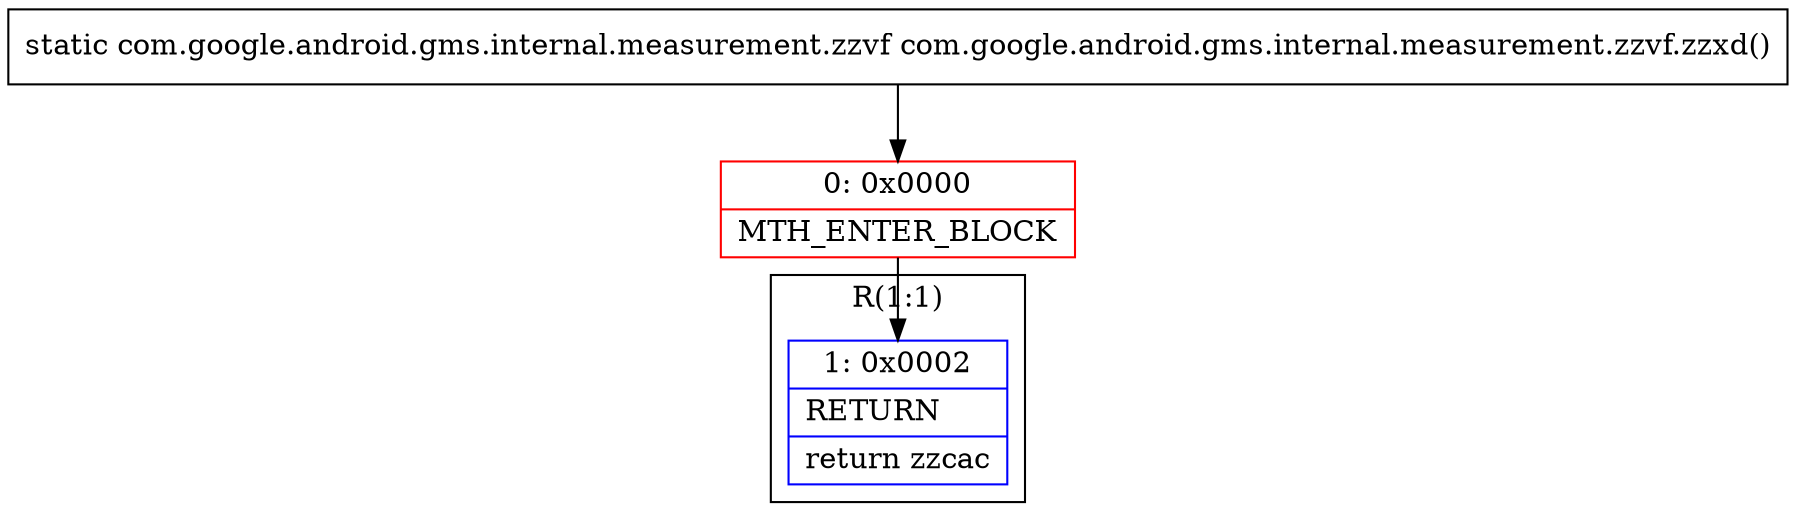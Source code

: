 digraph "CFG forcom.google.android.gms.internal.measurement.zzvf.zzxd()Lcom\/google\/android\/gms\/internal\/measurement\/zzvf;" {
subgraph cluster_Region_162149886 {
label = "R(1:1)";
node [shape=record,color=blue];
Node_1 [shape=record,label="{1\:\ 0x0002|RETURN\l|return zzcac\l}"];
}
Node_0 [shape=record,color=red,label="{0\:\ 0x0000|MTH_ENTER_BLOCK\l}"];
MethodNode[shape=record,label="{static com.google.android.gms.internal.measurement.zzvf com.google.android.gms.internal.measurement.zzvf.zzxd() }"];
MethodNode -> Node_0;
Node_0 -> Node_1;
}

